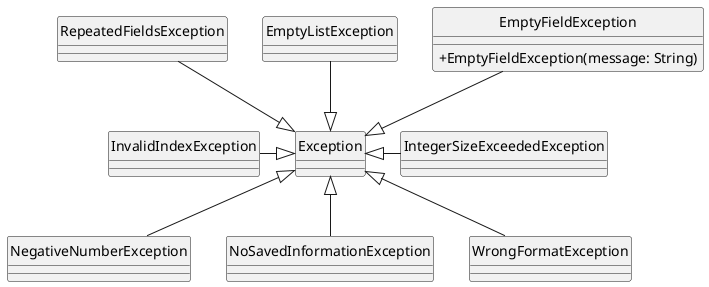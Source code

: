 @startuml

skinparam classAttributeIconSize 0
hide circle

class Exception {
}

class EmptyFieldException {
+EmptyFieldException(message: String)
}

class EmptyListException {
}

class IntegerSizeExceededException {
}

class InvalidIndexException {
}

class NegativeNumberException {
}

class NoSavedInformationException {
}

class RepeatedFieldsException {
}

class WrongFormatException {
}

Exception <|-u- EmptyFieldException
Exception <|-u- EmptyListException
Exception <|-r- IntegerSizeExceededException
Exception <|-l- InvalidIndexException
Exception <|-- NegativeNumberException
Exception <|-- NoSavedInformationException
Exception <|-u- RepeatedFieldsException
Exception <|-- WrongFormatException

@enduml

